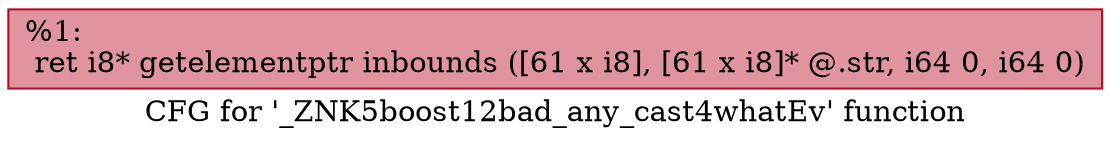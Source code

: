 digraph "CFG for '_ZNK5boost12bad_any_cast4whatEv' function" {
	label="CFG for '_ZNK5boost12bad_any_cast4whatEv' function";

	Node0x5594cc43e1d0 [shape=record,color="#b70d28ff", style=filled, fillcolor="#b70d2870",label="{%1:\l  ret i8* getelementptr inbounds ([61 x i8], [61 x i8]* @.str, i64 0, i64 0)\l}"];
}
